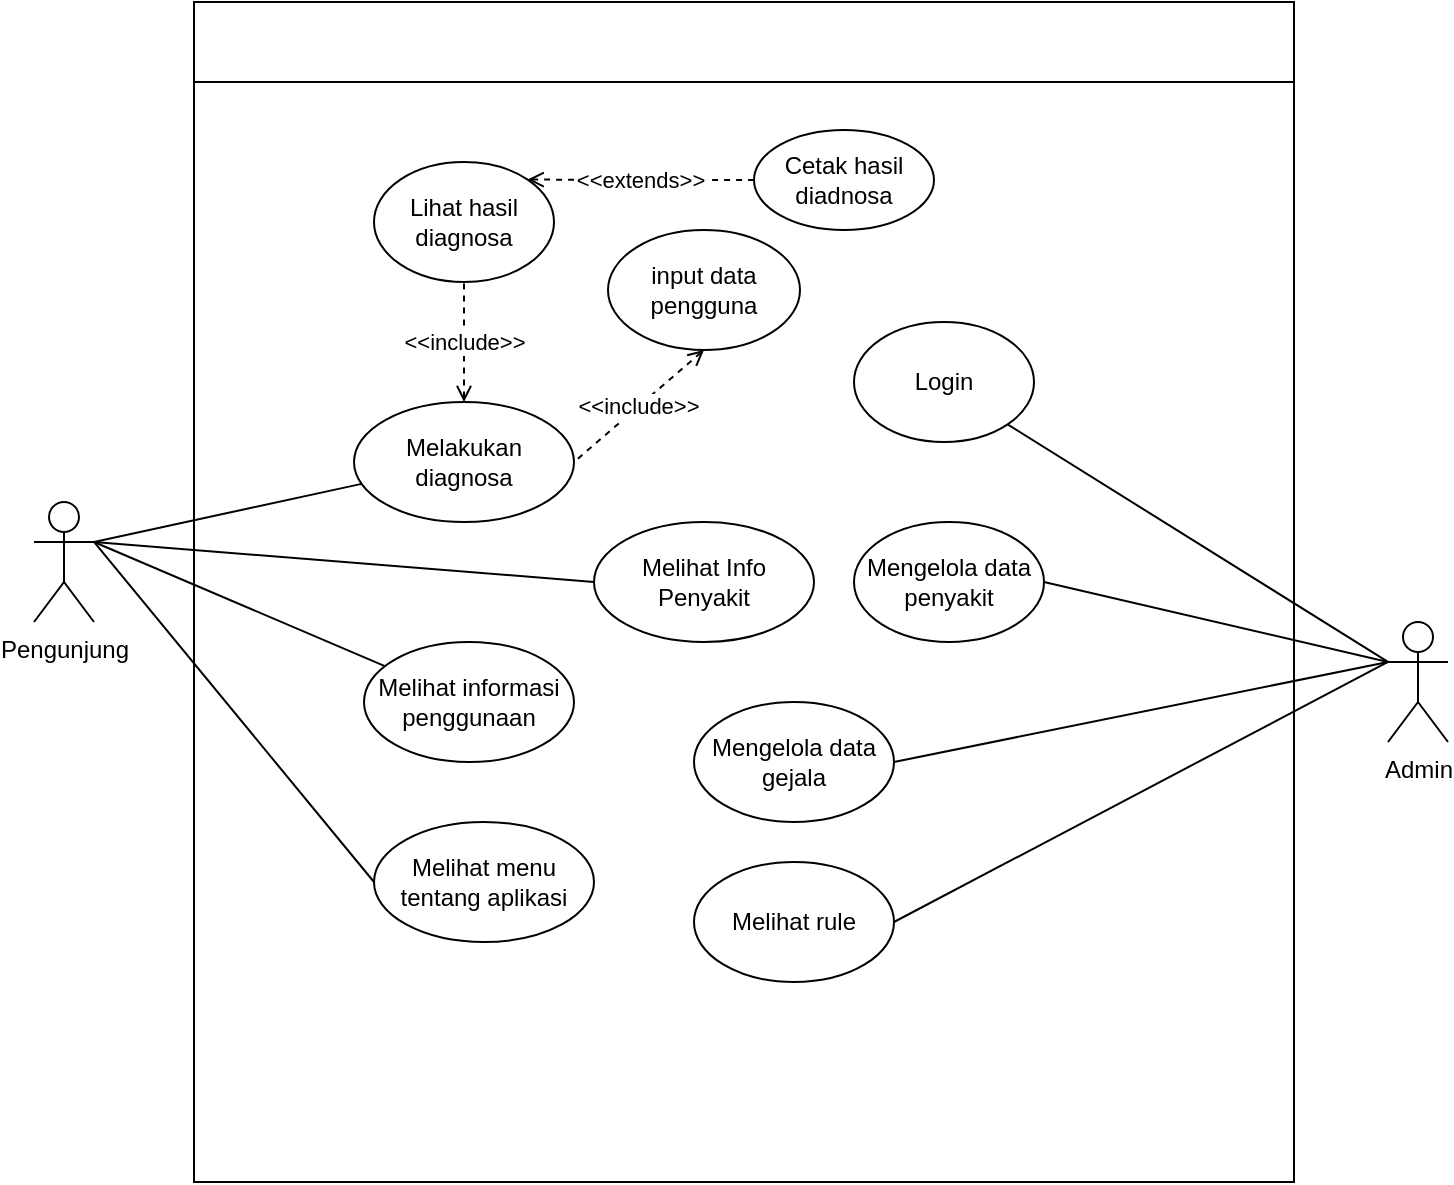 <mxfile version="20.8.20" type="device"><diagram name="Page-1" id="61djWspQ2eM6UkQTx8YS"><mxGraphModel dx="880" dy="484" grid="1" gridSize="10" guides="1" tooltips="1" connect="1" arrows="1" fold="1" page="1" pageScale="1" pageWidth="827" pageHeight="1169" math="0" shadow="0"><root><mxCell id="0"/><mxCell id="1" parent="0"/><mxCell id="BYNYWY0adCg34HCjVK7Y-8" value="" style="swimlane;whiteSpace=wrap;html=1;startSize=40;" vertex="1" parent="1"><mxGeometry x="200" y="170" width="550" height="590" as="geometry"/></mxCell><mxCell id="BYNYWY0adCg34HCjVK7Y-20" value="Melakukan diagnosa" style="ellipse;whiteSpace=wrap;html=1;" vertex="1" parent="BYNYWY0adCg34HCjVK7Y-8"><mxGeometry x="80" y="200" width="110" height="60" as="geometry"/></mxCell><mxCell id="BYNYWY0adCg34HCjVK7Y-21" value="Melihat Info Penyakit" style="ellipse;whiteSpace=wrap;html=1;" vertex="1" parent="BYNYWY0adCg34HCjVK7Y-8"><mxGeometry x="200" y="260" width="110" height="60" as="geometry"/></mxCell><mxCell id="BYNYWY0adCg34HCjVK7Y-24" value="Melihat informasi penggunaan" style="ellipse;whiteSpace=wrap;html=1;" vertex="1" parent="BYNYWY0adCg34HCjVK7Y-8"><mxGeometry x="85" y="320" width="105" height="60" as="geometry"/></mxCell><mxCell id="BYNYWY0adCg34HCjVK7Y-25" value="Melihat menu tentang aplikasi" style="ellipse;whiteSpace=wrap;html=1;" vertex="1" parent="BYNYWY0adCg34HCjVK7Y-8"><mxGeometry x="90" y="410" width="110" height="60" as="geometry"/></mxCell><mxCell id="BYNYWY0adCg34HCjVK7Y-31" value="input data pengguna" style="ellipse;whiteSpace=wrap;html=1;" vertex="1" parent="BYNYWY0adCg34HCjVK7Y-8"><mxGeometry x="207" y="114" width="96" height="60" as="geometry"/></mxCell><mxCell id="BYNYWY0adCg34HCjVK7Y-29" value="&amp;lt;&amp;lt;include&amp;gt;&amp;gt;" style="endArrow=none;dashed=1;html=1;rounded=0;startArrow=open;startFill=0;entryX=1;entryY=0.5;entryDx=0;entryDy=0;exitX=0.5;exitY=1;exitDx=0;exitDy=0;" edge="1" parent="BYNYWY0adCg34HCjVK7Y-8" source="BYNYWY0adCg34HCjVK7Y-31" target="BYNYWY0adCg34HCjVK7Y-20"><mxGeometry width="50" height="50" relative="1" as="geometry"><mxPoint x="280" y="90" as="sourcePoint"/><mxPoint x="220" y="160" as="targetPoint"/></mxGeometry></mxCell><mxCell id="BYNYWY0adCg34HCjVK7Y-34" value="Lihat hasil diagnosa" style="ellipse;whiteSpace=wrap;html=1;" vertex="1" parent="BYNYWY0adCg34HCjVK7Y-8"><mxGeometry x="90" y="80" width="90" height="60" as="geometry"/></mxCell><mxCell id="BYNYWY0adCg34HCjVK7Y-35" value="&amp;lt;&amp;lt;include&amp;gt;&amp;gt;" style="endArrow=none;dashed=1;html=1;rounded=0;entryX=0.5;entryY=1;entryDx=0;entryDy=0;startArrow=open;startFill=0;" edge="1" parent="BYNYWY0adCg34HCjVK7Y-8" source="BYNYWY0adCg34HCjVK7Y-20" target="BYNYWY0adCg34HCjVK7Y-34"><mxGeometry width="50" height="50" relative="1" as="geometry"><mxPoint x="200" y="280" as="sourcePoint"/><mxPoint x="250" y="230" as="targetPoint"/></mxGeometry></mxCell><mxCell id="BYNYWY0adCg34HCjVK7Y-37" value="Cetak hasil diadnosa" style="ellipse;whiteSpace=wrap;html=1;" vertex="1" parent="BYNYWY0adCg34HCjVK7Y-8"><mxGeometry x="280" y="64" width="90" height="50" as="geometry"/></mxCell><mxCell id="BYNYWY0adCg34HCjVK7Y-36" value="&amp;lt;&amp;lt;extends&amp;gt;&amp;gt;" style="endArrow=none;dashed=1;html=1;rounded=0;exitX=1;exitY=0;exitDx=0;exitDy=0;startArrow=open;startFill=0;" edge="1" parent="BYNYWY0adCg34HCjVK7Y-8" source="BYNYWY0adCg34HCjVK7Y-34" target="BYNYWY0adCg34HCjVK7Y-37"><mxGeometry width="50" height="50" relative="1" as="geometry"><mxPoint x="200" y="280" as="sourcePoint"/><mxPoint x="180" y="80" as="targetPoint"/></mxGeometry></mxCell><mxCell id="BYNYWY0adCg34HCjVK7Y-38" value="Login" style="ellipse;whiteSpace=wrap;html=1;" vertex="1" parent="BYNYWY0adCg34HCjVK7Y-8"><mxGeometry x="330" y="160" width="90" height="60" as="geometry"/></mxCell><mxCell id="BYNYWY0adCg34HCjVK7Y-40" value="Mengelola data penyakit" style="ellipse;whiteSpace=wrap;html=1;" vertex="1" parent="BYNYWY0adCg34HCjVK7Y-8"><mxGeometry x="330" y="260" width="95" height="60" as="geometry"/></mxCell><mxCell id="BYNYWY0adCg34HCjVK7Y-42" value="Mengelola data gejala" style="ellipse;whiteSpace=wrap;html=1;" vertex="1" parent="BYNYWY0adCg34HCjVK7Y-8"><mxGeometry x="250" y="350" width="100" height="60" as="geometry"/></mxCell><mxCell id="BYNYWY0adCg34HCjVK7Y-44" value="Melihat rule" style="ellipse;whiteSpace=wrap;html=1;" vertex="1" parent="BYNYWY0adCg34HCjVK7Y-8"><mxGeometry x="250" y="430" width="100" height="60" as="geometry"/></mxCell><mxCell id="BYNYWY0adCg34HCjVK7Y-10" value="Admin" style="shape=umlActor;verticalLabelPosition=bottom;verticalAlign=top;html=1;outlineConnect=0;" vertex="1" parent="1"><mxGeometry x="797" y="480" width="30" height="60" as="geometry"/></mxCell><mxCell id="BYNYWY0adCg34HCjVK7Y-17" value="Pengunjung" style="shape=umlActor;verticalLabelPosition=bottom;verticalAlign=top;html=1;outlineConnect=0;" vertex="1" parent="1"><mxGeometry x="120" y="420" width="30" height="60" as="geometry"/></mxCell><mxCell id="BYNYWY0adCg34HCjVK7Y-19" value="" style="endArrow=none;html=1;rounded=0;exitX=1;exitY=0.333;exitDx=0;exitDy=0;exitPerimeter=0;" edge="1" parent="1" source="BYNYWY0adCg34HCjVK7Y-17" target="BYNYWY0adCg34HCjVK7Y-20"><mxGeometry width="50" height="50" relative="1" as="geometry"><mxPoint x="390" y="480" as="sourcePoint"/><mxPoint x="370" y="370" as="targetPoint"/></mxGeometry></mxCell><mxCell id="BYNYWY0adCg34HCjVK7Y-22" value="" style="endArrow=none;html=1;rounded=0;exitX=1;exitY=0.333;exitDx=0;exitDy=0;exitPerimeter=0;entryX=0;entryY=0.5;entryDx=0;entryDy=0;" edge="1" parent="1" source="BYNYWY0adCg34HCjVK7Y-17" target="BYNYWY0adCg34HCjVK7Y-21"><mxGeometry width="50" height="50" relative="1" as="geometry"><mxPoint x="390" y="480" as="sourcePoint"/><mxPoint x="440" y="430" as="targetPoint"/></mxGeometry></mxCell><mxCell id="BYNYWY0adCg34HCjVK7Y-23" value="" style="endArrow=none;html=1;rounded=0;exitX=1;exitY=0.333;exitDx=0;exitDy=0;exitPerimeter=0;" edge="1" parent="1" source="BYNYWY0adCg34HCjVK7Y-17" target="BYNYWY0adCg34HCjVK7Y-24"><mxGeometry width="50" height="50" relative="1" as="geometry"><mxPoint x="390" y="480" as="sourcePoint"/><mxPoint x="310" y="520" as="targetPoint"/></mxGeometry></mxCell><mxCell id="BYNYWY0adCg34HCjVK7Y-26" value="" style="endArrow=none;html=1;rounded=0;entryX=0;entryY=0.5;entryDx=0;entryDy=0;exitX=1;exitY=0.333;exitDx=0;exitDy=0;exitPerimeter=0;" edge="1" parent="1" source="BYNYWY0adCg34HCjVK7Y-17" target="BYNYWY0adCg34HCjVK7Y-25"><mxGeometry width="50" height="50" relative="1" as="geometry"><mxPoint x="160" y="440" as="sourcePoint"/><mxPoint x="440" y="420" as="targetPoint"/></mxGeometry></mxCell><mxCell id="BYNYWY0adCg34HCjVK7Y-39" value="" style="endArrow=none;html=1;rounded=0;exitX=0;exitY=0.333;exitDx=0;exitDy=0;exitPerimeter=0;entryX=1;entryY=1;entryDx=0;entryDy=0;" edge="1" parent="1" source="BYNYWY0adCg34HCjVK7Y-10" target="BYNYWY0adCg34HCjVK7Y-38"><mxGeometry width="50" height="50" relative="1" as="geometry"><mxPoint x="480" y="360" as="sourcePoint"/><mxPoint x="530" y="310" as="targetPoint"/></mxGeometry></mxCell><mxCell id="BYNYWY0adCg34HCjVK7Y-41" value="" style="endArrow=none;html=1;rounded=0;exitX=0;exitY=0.333;exitDx=0;exitDy=0;exitPerimeter=0;entryX=1;entryY=0.5;entryDx=0;entryDy=0;" edge="1" parent="1" source="BYNYWY0adCg34HCjVK7Y-10" target="BYNYWY0adCg34HCjVK7Y-40"><mxGeometry width="50" height="50" relative="1" as="geometry"><mxPoint x="480" y="430" as="sourcePoint"/><mxPoint x="530" y="380" as="targetPoint"/></mxGeometry></mxCell><mxCell id="BYNYWY0adCg34HCjVK7Y-43" value="" style="endArrow=none;html=1;rounded=0;entryX=0;entryY=0.333;entryDx=0;entryDy=0;entryPerimeter=0;exitX=1;exitY=0.5;exitDx=0;exitDy=0;" edge="1" parent="1" source="BYNYWY0adCg34HCjVK7Y-42" target="BYNYWY0adCg34HCjVK7Y-10"><mxGeometry width="50" height="50" relative="1" as="geometry"><mxPoint x="480" y="430" as="sourcePoint"/><mxPoint x="530" y="380" as="targetPoint"/></mxGeometry></mxCell><mxCell id="BYNYWY0adCg34HCjVK7Y-45" value="" style="endArrow=none;html=1;rounded=0;exitX=1;exitY=0.5;exitDx=0;exitDy=0;entryX=0;entryY=0.333;entryDx=0;entryDy=0;entryPerimeter=0;" edge="1" parent="1" source="BYNYWY0adCg34HCjVK7Y-44" target="BYNYWY0adCg34HCjVK7Y-10"><mxGeometry width="50" height="50" relative="1" as="geometry"><mxPoint x="490" y="540" as="sourcePoint"/><mxPoint x="540" y="490" as="targetPoint"/></mxGeometry></mxCell></root></mxGraphModel></diagram></mxfile>